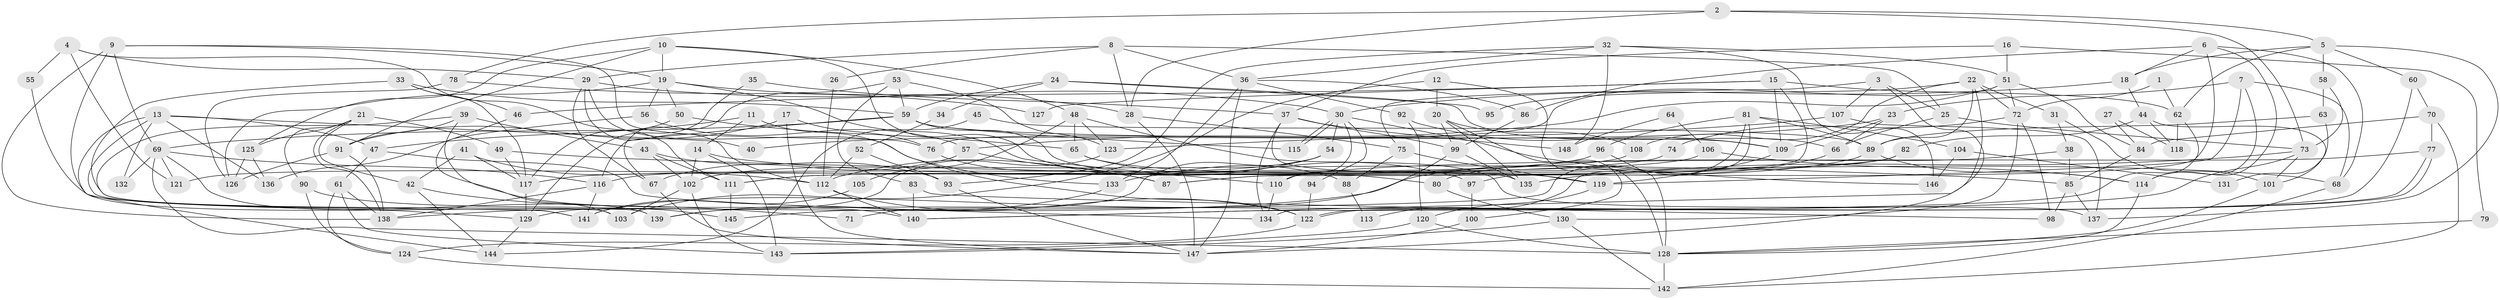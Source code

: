 // Generated by graph-tools (version 1.1) at 2025/14/03/09/25 04:14:50]
// undirected, 148 vertices, 296 edges
graph export_dot {
graph [start="1"]
  node [color=gray90,style=filled];
  1;
  2;
  3;
  4;
  5;
  6;
  7;
  8;
  9;
  10;
  11;
  12;
  13;
  14;
  15;
  16;
  17;
  18;
  19;
  20;
  21;
  22;
  23;
  24;
  25;
  26;
  27;
  28;
  29;
  30;
  31;
  32;
  33;
  34;
  35;
  36;
  37;
  38;
  39;
  40;
  41;
  42;
  43;
  44;
  45;
  46;
  47;
  48;
  49;
  50;
  51;
  52;
  53;
  54;
  55;
  56;
  57;
  58;
  59;
  60;
  61;
  62;
  63;
  64;
  65;
  66;
  67;
  68;
  69;
  70;
  71;
  72;
  73;
  74;
  75;
  76;
  77;
  78;
  79;
  80;
  81;
  82;
  83;
  84;
  85;
  86;
  87;
  88;
  89;
  90;
  91;
  92;
  93;
  94;
  95;
  96;
  97;
  98;
  99;
  100;
  101;
  102;
  103;
  104;
  105;
  106;
  107;
  108;
  109;
  110;
  111;
  112;
  113;
  114;
  115;
  116;
  117;
  118;
  119;
  120;
  121;
  122;
  123;
  124;
  125;
  126;
  127;
  128;
  129;
  130;
  131;
  132;
  133;
  134;
  135;
  136;
  137;
  138;
  139;
  140;
  141;
  142;
  143;
  144;
  145;
  146;
  147;
  148;
  1 -- 62;
  1 -- 72;
  2 -- 73;
  2 -- 5;
  2 -- 28;
  2 -- 78;
  3 -- 75;
  3 -- 147;
  3 -- 25;
  3 -- 107;
  4 -- 29;
  4 -- 111;
  4 -- 55;
  4 -- 121;
  5 -- 60;
  5 -- 18;
  5 -- 58;
  5 -- 62;
  5 -- 137;
  6 -- 114;
  6 -- 68;
  6 -- 18;
  6 -- 86;
  6 -- 97;
  7 -- 114;
  7 -- 119;
  7 -- 23;
  7 -- 68;
  8 -- 29;
  8 -- 36;
  8 -- 25;
  8 -- 26;
  8 -- 28;
  9 -- 138;
  9 -- 69;
  9 -- 19;
  9 -- 76;
  9 -- 129;
  10 -- 19;
  10 -- 48;
  10 -- 88;
  10 -- 91;
  10 -- 125;
  11 -- 14;
  11 -- 47;
  11 -- 122;
  12 -- 103;
  12 -- 20;
  12 -- 128;
  13 -- 136;
  13 -- 144;
  13 -- 40;
  13 -- 47;
  13 -- 132;
  13 -- 141;
  14 -- 68;
  14 -- 102;
  14 -- 143;
  15 -- 109;
  15 -- 87;
  15 -- 46;
  15 -- 62;
  15 -- 127;
  16 -- 51;
  16 -- 37;
  16 -- 79;
  17 -- 76;
  17 -- 91;
  17 -- 147;
  18 -- 30;
  18 -- 44;
  19 -- 28;
  19 -- 50;
  19 -- 56;
  19 -- 110;
  19 -- 126;
  20 -- 99;
  20 -- 135;
  20 -- 100;
  20 -- 108;
  21 -- 138;
  21 -- 125;
  21 -- 42;
  21 -- 49;
  21 -- 90;
  22 -- 31;
  22 -- 72;
  22 -- 89;
  22 -- 95;
  22 -- 108;
  22 -- 140;
  23 -- 109;
  23 -- 40;
  23 -- 66;
  24 -- 59;
  24 -- 66;
  24 -- 34;
  24 -- 95;
  25 -- 66;
  25 -- 73;
  26 -- 112;
  27 -- 118;
  27 -- 84;
  28 -- 75;
  28 -- 147;
  29 -- 30;
  29 -- 112;
  29 -- 67;
  29 -- 133;
  30 -- 115;
  30 -- 115;
  30 -- 54;
  30 -- 94;
  30 -- 110;
  30 -- 146;
  31 -- 38;
  31 -- 101;
  32 -- 93;
  32 -- 51;
  32 -- 36;
  32 -- 146;
  32 -- 148;
  33 -- 139;
  33 -- 59;
  33 -- 46;
  33 -- 117;
  34 -- 52;
  35 -- 37;
  35 -- 129;
  36 -- 147;
  36 -- 86;
  36 -- 92;
  36 -- 133;
  37 -- 99;
  37 -- 134;
  37 -- 135;
  37 -- 148;
  38 -- 85;
  38 -- 80;
  39 -- 91;
  39 -- 140;
  39 -- 43;
  39 -- 103;
  41 -- 117;
  41 -- 112;
  41 -- 42;
  42 -- 71;
  42 -- 144;
  43 -- 111;
  43 -- 93;
  43 -- 102;
  44 -- 101;
  44 -- 82;
  44 -- 118;
  45 -- 89;
  45 -- 144;
  46 -- 136;
  47 -- 61;
  47 -- 134;
  48 -- 137;
  48 -- 123;
  48 -- 65;
  48 -- 105;
  49 -- 117;
  49 -- 85;
  50 -- 65;
  50 -- 117;
  51 -- 57;
  51 -- 72;
  51 -- 76;
  51 -- 84;
  52 -- 112;
  52 -- 93;
  53 -- 59;
  53 -- 67;
  53 -- 83;
  53 -- 123;
  54 -- 112;
  54 -- 102;
  54 -- 71;
  55 -- 141;
  56 -- 103;
  56 -- 57;
  57 -- 67;
  57 -- 87;
  58 -- 73;
  58 -- 63;
  59 -- 116;
  59 -- 69;
  59 -- 80;
  59 -- 109;
  59 -- 115;
  60 -- 134;
  60 -- 70;
  61 -- 124;
  61 -- 143;
  61 -- 138;
  62 -- 118;
  62 -- 140;
  63 -- 89;
  63 -- 131;
  64 -- 148;
  64 -- 106;
  65 -- 97;
  65 -- 119;
  66 -- 138;
  67 -- 147;
  68 -- 142;
  69 -- 139;
  69 -- 121;
  69 -- 116;
  69 -- 128;
  69 -- 132;
  70 -- 77;
  70 -- 84;
  70 -- 142;
  72 -- 130;
  72 -- 98;
  72 -- 74;
  73 -- 135;
  73 -- 101;
  73 -- 139;
  74 -- 117;
  75 -- 119;
  75 -- 88;
  76 -- 87;
  77 -- 110;
  77 -- 122;
  77 -- 122;
  78 -- 126;
  78 -- 127;
  79 -- 128;
  80 -- 130;
  81 -- 145;
  81 -- 89;
  81 -- 96;
  81 -- 104;
  81 -- 113;
  82 -- 87;
  82 -- 111;
  83 -- 140;
  83 -- 98;
  84 -- 85;
  85 -- 137;
  85 -- 98;
  86 -- 99;
  88 -- 113;
  89 -- 133;
  89 -- 114;
  90 -- 124;
  90 -- 145;
  91 -- 138;
  91 -- 126;
  92 -- 120;
  92 -- 109;
  93 -- 147;
  94 -- 122;
  96 -- 128;
  96 -- 121;
  97 -- 100;
  99 -- 141;
  99 -- 135;
  100 -- 147;
  101 -- 128;
  102 -- 143;
  102 -- 103;
  104 -- 146;
  104 -- 131;
  105 -- 141;
  106 -- 114;
  106 -- 116;
  107 -- 123;
  107 -- 137;
  108 -- 111;
  109 -- 119;
  110 -- 134;
  111 -- 145;
  112 -- 140;
  112 -- 122;
  114 -- 128;
  116 -- 138;
  116 -- 141;
  117 -- 129;
  119 -- 120;
  120 -- 128;
  120 -- 143;
  122 -- 124;
  123 -- 129;
  124 -- 142;
  125 -- 126;
  125 -- 136;
  128 -- 142;
  129 -- 144;
  130 -- 142;
  130 -- 143;
  133 -- 139;
}
